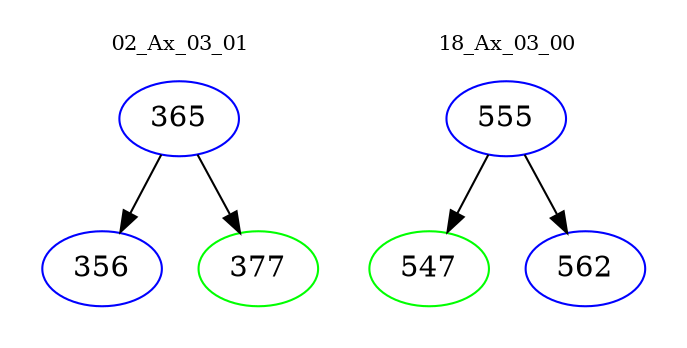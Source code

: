 digraph{
subgraph cluster_0 {
color = white
label = "02_Ax_03_01";
fontsize=10;
T0_365 [label="365", color="blue"]
T0_365 -> T0_356 [color="black"]
T0_356 [label="356", color="blue"]
T0_365 -> T0_377 [color="black"]
T0_377 [label="377", color="green"]
}
subgraph cluster_1 {
color = white
label = "18_Ax_03_00";
fontsize=10;
T1_555 [label="555", color="blue"]
T1_555 -> T1_547 [color="black"]
T1_547 [label="547", color="green"]
T1_555 -> T1_562 [color="black"]
T1_562 [label="562", color="blue"]
}
}
